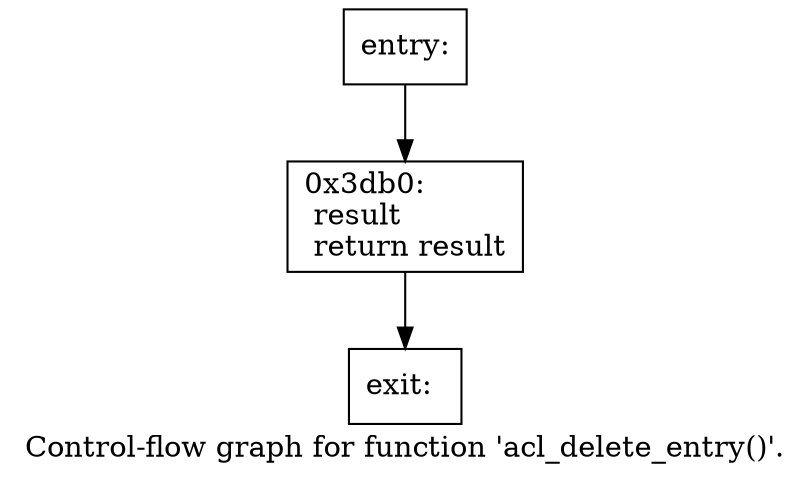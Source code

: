 digraph "Control-flow graph for function 'acl_delete_entry()'." {
  label="Control-flow graph for function 'acl_delete_entry()'.";
  node [shape=record];

  Node0796FB50 [label="{entry:\l}"];
  Node0796FB50 -> Node07970138;
  Node07970138 [label="{0x3db0:\l  result\l  return result\l}"];
  Node07970138 -> Node079700F0;
  Node079700F0 [label="{exit:\l}"];

}
